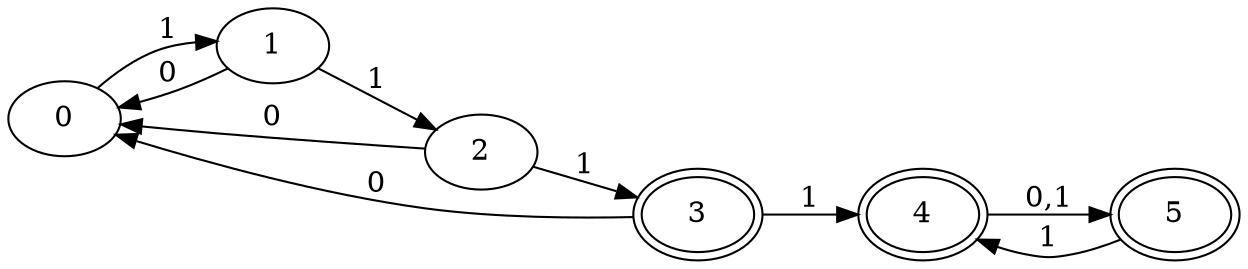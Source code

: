 digraph G {
    layout=dot;
    ordering=out;
    rankdir="LR";


    s0 [label="0"];
    s1 [label="1"];
    s2 [label="2"];
    s3 [label="3", peripheries=2];
    s4 [label="4", peripheries=2];
    s5 [label="5", peripheries=2];

    s0 -> s1 [label=1]
    s1 -> s2 [label=1]
    s2 -> s3 [label=1]
    s1 -> s0 [label=0]
    s2 -> s0 [label=0]
    s3 -> s0 [label=0]
    s3 -> s4 [label=1]
    s4 -> s5 [label="0,1"]
    s5 -> s4 [label=1]
}

